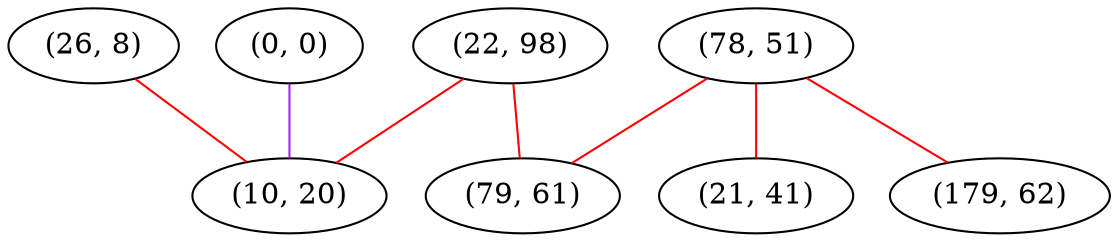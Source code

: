 graph "" {
"(22, 98)";
"(26, 8)";
"(78, 51)";
"(0, 0)";
"(21, 41)";
"(79, 61)";
"(10, 20)";
"(179, 62)";
"(22, 98)" -- "(79, 61)"  [color=red, key=0, weight=1];
"(22, 98)" -- "(10, 20)"  [color=red, key=0, weight=1];
"(26, 8)" -- "(10, 20)"  [color=red, key=0, weight=1];
"(78, 51)" -- "(21, 41)"  [color=red, key=0, weight=1];
"(78, 51)" -- "(79, 61)"  [color=red, key=0, weight=1];
"(78, 51)" -- "(179, 62)"  [color=red, key=0, weight=1];
"(0, 0)" -- "(10, 20)"  [color=purple, key=0, weight=4];
}
